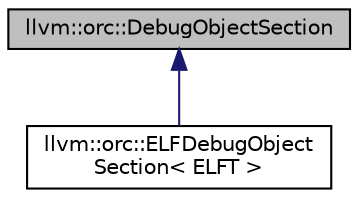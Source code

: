digraph "llvm::orc::DebugObjectSection"
{
 // LATEX_PDF_SIZE
  bgcolor="transparent";
  edge [fontname="Helvetica",fontsize="10",labelfontname="Helvetica",labelfontsize="10"];
  node [fontname="Helvetica",fontsize="10",shape=record];
  Node1 [label="llvm::orc::DebugObjectSection",height=0.2,width=0.4,color="black", fillcolor="grey75", style="filled", fontcolor="black",tooltip=" "];
  Node1 -> Node2 [dir="back",color="midnightblue",fontsize="10",style="solid",fontname="Helvetica"];
  Node2 [label="llvm::orc::ELFDebugObject\lSection\< ELFT \>",height=0.2,width=0.4,color="black",URL="$classllvm_1_1orc_1_1ELFDebugObjectSection.html",tooltip=" "];
}
